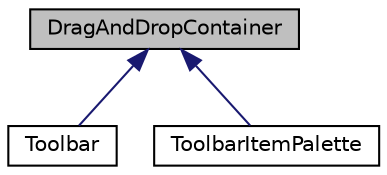 digraph "DragAndDropContainer"
{
  bgcolor="transparent";
  edge [fontname="Helvetica",fontsize="10",labelfontname="Helvetica",labelfontsize="10"];
  node [fontname="Helvetica",fontsize="10",shape=record];
  Node0 [label="DragAndDropContainer",height=0.2,width=0.4,color="black", fillcolor="grey75", style="filled", fontcolor="black"];
  Node0 -> Node1 [dir="back",color="midnightblue",fontsize="10",style="solid",fontname="Helvetica"];
  Node1 [label="Toolbar",height=0.2,width=0.4,color="black",URL="$classToolbar.html",tooltip="A toolbar component. "];
  Node0 -> Node2 [dir="back",color="midnightblue",fontsize="10",style="solid",fontname="Helvetica"];
  Node2 [label="ToolbarItemPalette",height=0.2,width=0.4,color="black",URL="$classToolbarItemPalette.html",tooltip="A component containing a list of toolbar items, which the user can drag onto a toolbar to add them..."];
}
